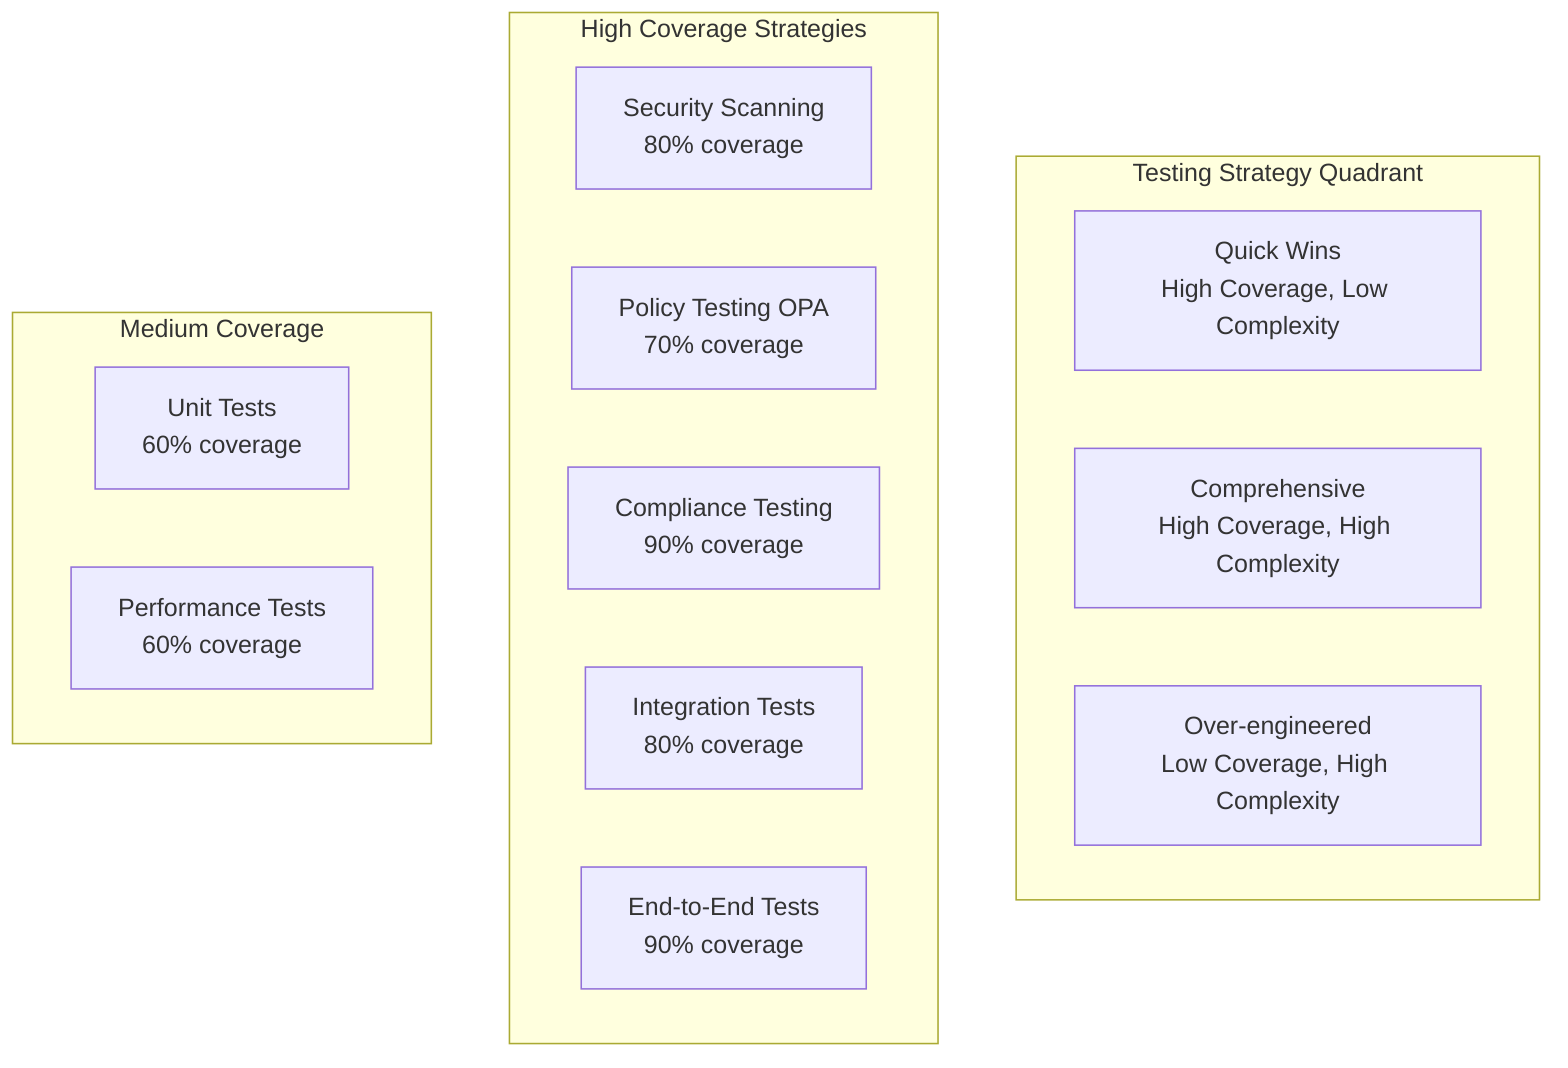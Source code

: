 graph TD
    subgraph Legend["Testing Strategy Quadrant"]
        direction LR
        Q2["Quick Wins<br/>High Coverage, Low Complexity"]:::kv-primary
        Q1["Comprehensive<br/>High Coverage, High Complexity"]:::kv-outline
        Q4["Over-engineered<br/>Low Coverage, High Complexity"]:::kv-pattern
    end

    subgraph HighCoverage["High Coverage Strategies"]
        SEC["Security Scanning<br/>80% coverage"]:::kv-primary
        POL["Policy Testing OPA<br/>70% coverage"]:::kv-primary
        COMP["Compliance Testing<br/>90% coverage"]:::kv-accent
        INT["Integration Tests<br/>80% coverage"]:::kv-highlight
        E2E["End-to-End Tests<br/>90% coverage"]:::kv-pattern
    end

    subgraph MedCoverage["Medium Coverage"]
        UNIT["Unit Tests<br/>60% coverage"]:::kv-accent
        PERF["Performance Tests<br/>60% coverage"]:::kv-highlight
    end
